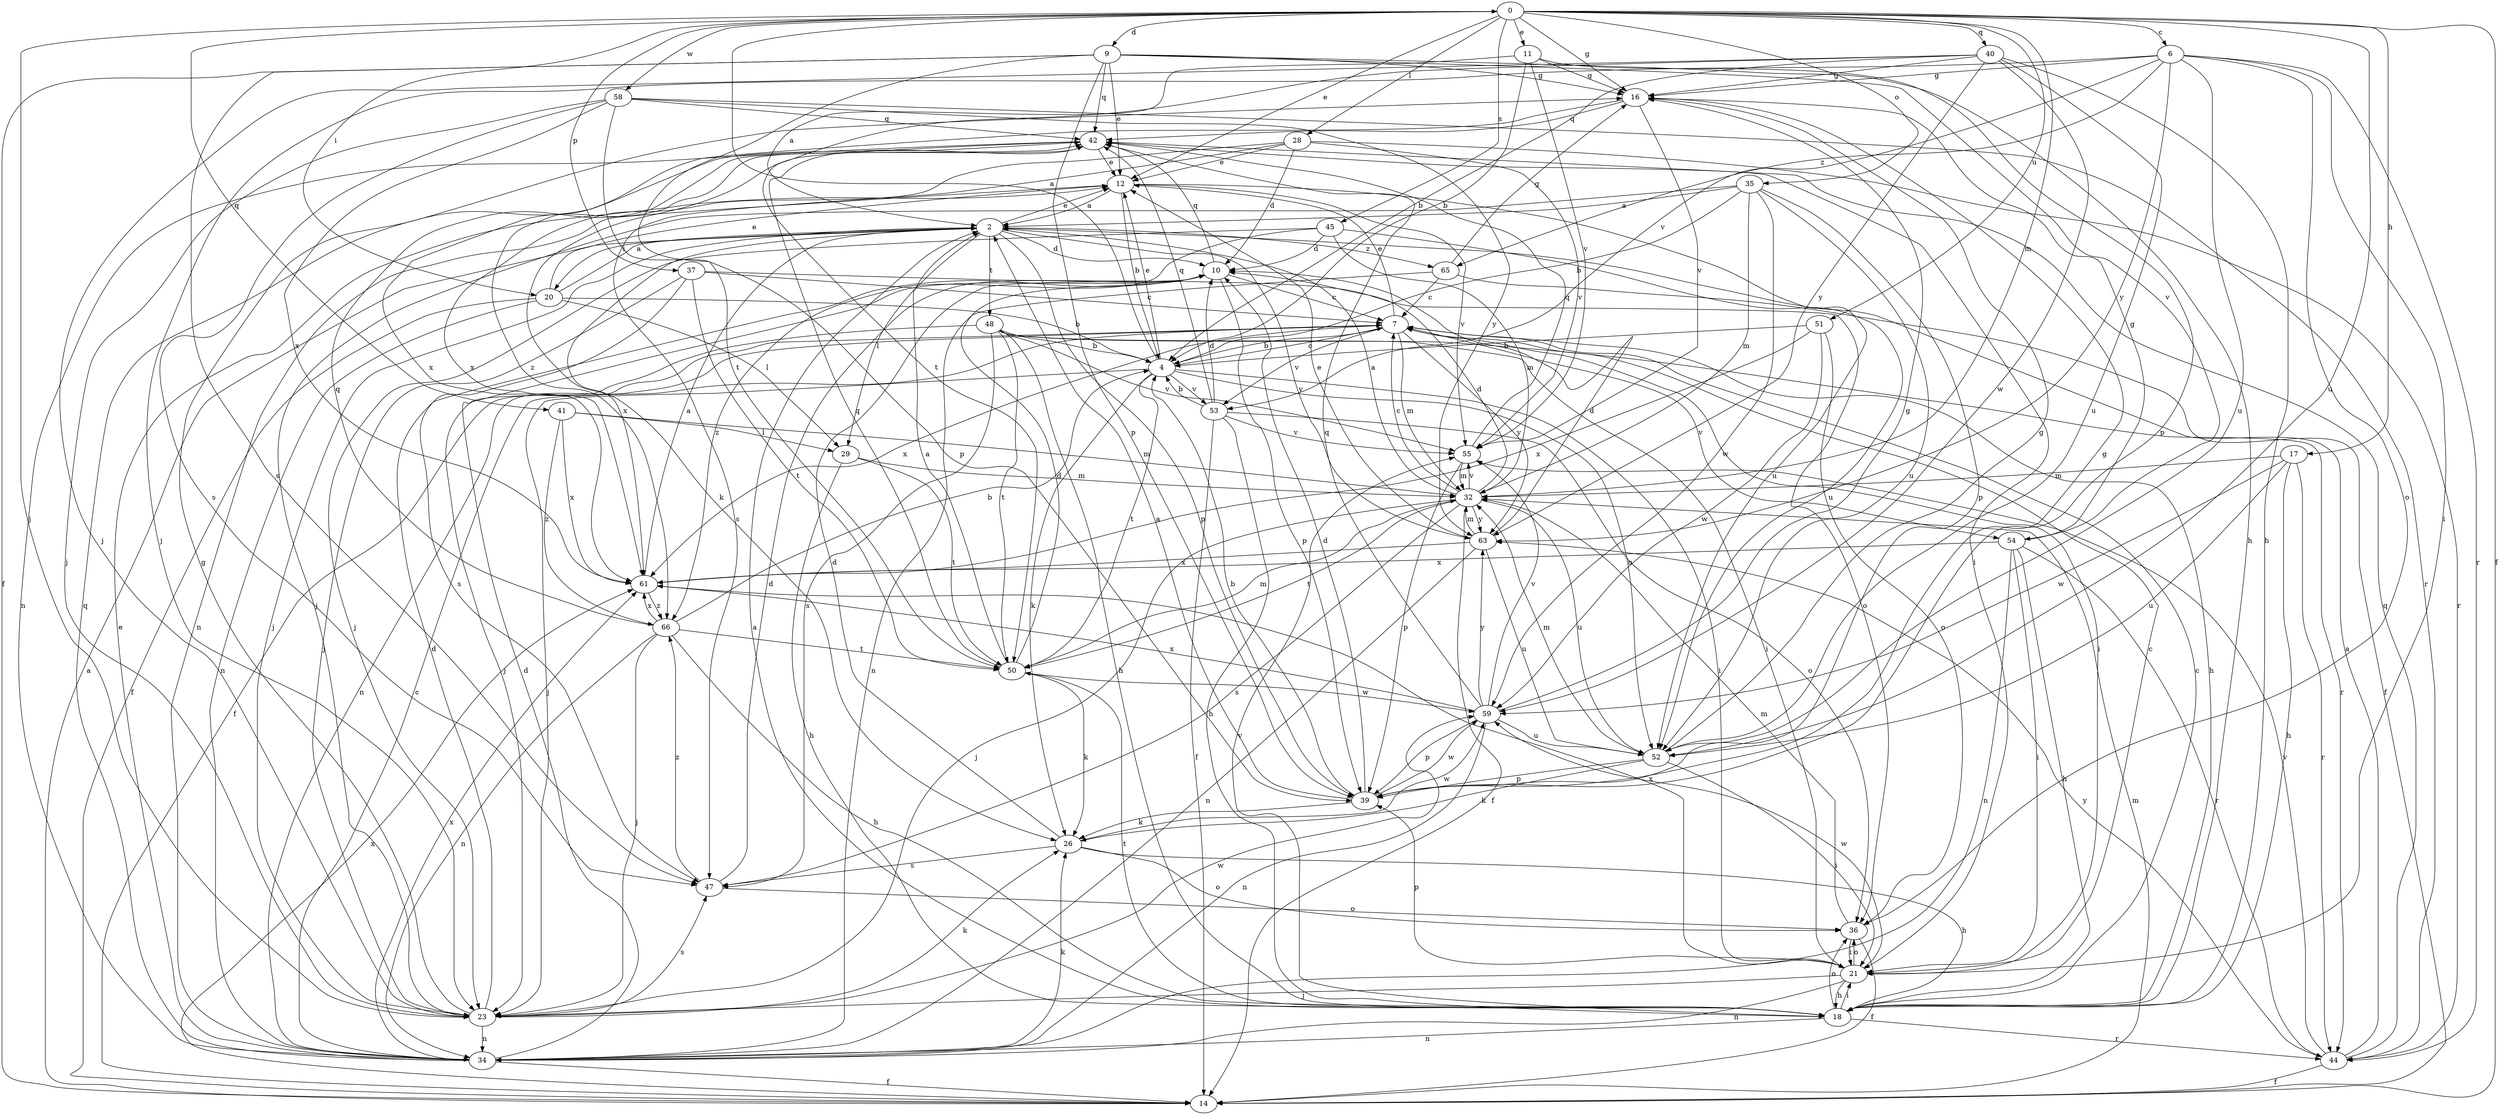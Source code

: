strict digraph  {
0;
2;
4;
6;
7;
9;
10;
11;
12;
14;
16;
17;
18;
20;
21;
23;
26;
28;
29;
32;
34;
35;
36;
37;
39;
40;
41;
42;
44;
45;
47;
48;
50;
51;
52;
53;
54;
55;
58;
59;
61;
63;
65;
66;
0 -> 6  [label=c];
0 -> 9  [label=d];
0 -> 11  [label=e];
0 -> 12  [label=e];
0 -> 14  [label=f];
0 -> 16  [label=g];
0 -> 17  [label=h];
0 -> 20  [label=i];
0 -> 23  [label=j];
0 -> 28  [label=l];
0 -> 32  [label=m];
0 -> 35  [label=o];
0 -> 37  [label=p];
0 -> 40  [label=q];
0 -> 41  [label=q];
0 -> 45  [label=s];
0 -> 51  [label=u];
0 -> 52  [label=u];
0 -> 58  [label=w];
2 -> 10  [label=d];
2 -> 12  [label=e];
2 -> 20  [label=i];
2 -> 23  [label=j];
2 -> 29  [label=l];
2 -> 39  [label=p];
2 -> 48  [label=t];
2 -> 61  [label=x];
2 -> 63  [label=y];
2 -> 65  [label=z];
4 -> 0  [label=a];
4 -> 7  [label=c];
4 -> 12  [label=e];
4 -> 21  [label=i];
4 -> 23  [label=j];
4 -> 26  [label=k];
4 -> 50  [label=t];
4 -> 52  [label=u];
4 -> 53  [label=v];
6 -> 16  [label=g];
6 -> 21  [label=i];
6 -> 23  [label=j];
6 -> 36  [label=o];
6 -> 44  [label=r];
6 -> 52  [label=u];
6 -> 53  [label=v];
6 -> 63  [label=y];
6 -> 65  [label=z];
7 -> 4  [label=b];
7 -> 12  [label=e];
7 -> 14  [label=f];
7 -> 18  [label=h];
7 -> 21  [label=i];
7 -> 32  [label=m];
7 -> 34  [label=n];
7 -> 53  [label=v];
7 -> 54  [label=v];
7 -> 61  [label=x];
7 -> 63  [label=y];
9 -> 12  [label=e];
9 -> 14  [label=f];
9 -> 16  [label=g];
9 -> 18  [label=h];
9 -> 39  [label=p];
9 -> 42  [label=q];
9 -> 47  [label=s];
9 -> 50  [label=t];
9 -> 54  [label=v];
10 -> 7  [label=c];
10 -> 39  [label=p];
10 -> 42  [label=q];
11 -> 2  [label=a];
11 -> 4  [label=b];
11 -> 16  [label=g];
11 -> 39  [label=p];
11 -> 55  [label=v];
12 -> 2  [label=a];
12 -> 4  [label=b];
12 -> 34  [label=n];
12 -> 52  [label=u];
12 -> 55  [label=v];
14 -> 2  [label=a];
14 -> 32  [label=m];
14 -> 61  [label=x];
16 -> 42  [label=q];
16 -> 55  [label=v];
16 -> 66  [label=z];
17 -> 18  [label=h];
17 -> 32  [label=m];
17 -> 44  [label=r];
17 -> 52  [label=u];
17 -> 59  [label=w];
18 -> 2  [label=a];
18 -> 7  [label=c];
18 -> 21  [label=i];
18 -> 34  [label=n];
18 -> 36  [label=o];
18 -> 44  [label=r];
18 -> 50  [label=t];
18 -> 55  [label=v];
20 -> 2  [label=a];
20 -> 4  [label=b];
20 -> 12  [label=e];
20 -> 14  [label=f];
20 -> 29  [label=l];
20 -> 34  [label=n];
21 -> 7  [label=c];
21 -> 18  [label=h];
21 -> 23  [label=j];
21 -> 34  [label=n];
21 -> 36  [label=o];
21 -> 39  [label=p];
21 -> 59  [label=w];
21 -> 61  [label=x];
23 -> 10  [label=d];
23 -> 16  [label=g];
23 -> 26  [label=k];
23 -> 34  [label=n];
23 -> 47  [label=s];
23 -> 59  [label=w];
26 -> 10  [label=d];
26 -> 18  [label=h];
26 -> 36  [label=o];
26 -> 47  [label=s];
26 -> 59  [label=w];
28 -> 10  [label=d];
28 -> 12  [label=e];
28 -> 44  [label=r];
28 -> 47  [label=s];
28 -> 55  [label=v];
28 -> 61  [label=x];
29 -> 18  [label=h];
29 -> 32  [label=m];
29 -> 50  [label=t];
32 -> 2  [label=a];
32 -> 7  [label=c];
32 -> 10  [label=d];
32 -> 14  [label=f];
32 -> 23  [label=j];
32 -> 47  [label=s];
32 -> 50  [label=t];
32 -> 52  [label=u];
32 -> 55  [label=v];
32 -> 63  [label=y];
34 -> 7  [label=c];
34 -> 10  [label=d];
34 -> 12  [label=e];
34 -> 14  [label=f];
34 -> 26  [label=k];
34 -> 42  [label=q];
34 -> 61  [label=x];
35 -> 2  [label=a];
35 -> 4  [label=b];
35 -> 23  [label=j];
35 -> 32  [label=m];
35 -> 39  [label=p];
35 -> 52  [label=u];
35 -> 59  [label=w];
36 -> 14  [label=f];
36 -> 21  [label=i];
36 -> 32  [label=m];
37 -> 7  [label=c];
37 -> 23  [label=j];
37 -> 36  [label=o];
37 -> 47  [label=s];
37 -> 50  [label=t];
39 -> 2  [label=a];
39 -> 4  [label=b];
39 -> 10  [label=d];
39 -> 16  [label=g];
39 -> 26  [label=k];
39 -> 59  [label=w];
40 -> 4  [label=b];
40 -> 16  [label=g];
40 -> 18  [label=h];
40 -> 23  [label=j];
40 -> 50  [label=t];
40 -> 52  [label=u];
40 -> 59  [label=w];
40 -> 63  [label=y];
41 -> 29  [label=l];
41 -> 32  [label=m];
41 -> 61  [label=x];
41 -> 66  [label=z];
42 -> 12  [label=e];
42 -> 21  [label=i];
42 -> 26  [label=k];
42 -> 34  [label=n];
42 -> 61  [label=x];
44 -> 2  [label=a];
44 -> 14  [label=f];
44 -> 42  [label=q];
44 -> 55  [label=v];
44 -> 63  [label=y];
45 -> 10  [label=d];
45 -> 23  [label=j];
45 -> 32  [label=m];
45 -> 52  [label=u];
45 -> 66  [label=z];
47 -> 10  [label=d];
47 -> 36  [label=o];
47 -> 66  [label=z];
48 -> 4  [label=b];
48 -> 18  [label=h];
48 -> 21  [label=i];
48 -> 23  [label=j];
48 -> 44  [label=r];
48 -> 47  [label=s];
48 -> 50  [label=t];
48 -> 55  [label=v];
50 -> 2  [label=a];
50 -> 10  [label=d];
50 -> 26  [label=k];
50 -> 32  [label=m];
50 -> 42  [label=q];
50 -> 59  [label=w];
51 -> 4  [label=b];
51 -> 36  [label=o];
51 -> 59  [label=w];
51 -> 61  [label=x];
52 -> 16  [label=g];
52 -> 21  [label=i];
52 -> 26  [label=k];
52 -> 32  [label=m];
52 -> 39  [label=p];
53 -> 4  [label=b];
53 -> 10  [label=d];
53 -> 14  [label=f];
53 -> 18  [label=h];
53 -> 36  [label=o];
53 -> 42  [label=q];
53 -> 55  [label=v];
54 -> 16  [label=g];
54 -> 18  [label=h];
54 -> 21  [label=i];
54 -> 34  [label=n];
54 -> 44  [label=r];
54 -> 61  [label=x];
55 -> 32  [label=m];
55 -> 39  [label=p];
55 -> 42  [label=q];
58 -> 23  [label=j];
58 -> 39  [label=p];
58 -> 42  [label=q];
58 -> 44  [label=r];
58 -> 47  [label=s];
58 -> 61  [label=x];
58 -> 63  [label=y];
59 -> 16  [label=g];
59 -> 34  [label=n];
59 -> 39  [label=p];
59 -> 42  [label=q];
59 -> 52  [label=u];
59 -> 55  [label=v];
59 -> 61  [label=x];
59 -> 63  [label=y];
61 -> 2  [label=a];
61 -> 66  [label=z];
63 -> 10  [label=d];
63 -> 12  [label=e];
63 -> 32  [label=m];
63 -> 34  [label=n];
63 -> 52  [label=u];
63 -> 61  [label=x];
65 -> 7  [label=c];
65 -> 14  [label=f];
65 -> 16  [label=g];
65 -> 34  [label=n];
66 -> 4  [label=b];
66 -> 18  [label=h];
66 -> 23  [label=j];
66 -> 34  [label=n];
66 -> 42  [label=q];
66 -> 50  [label=t];
66 -> 61  [label=x];
}
